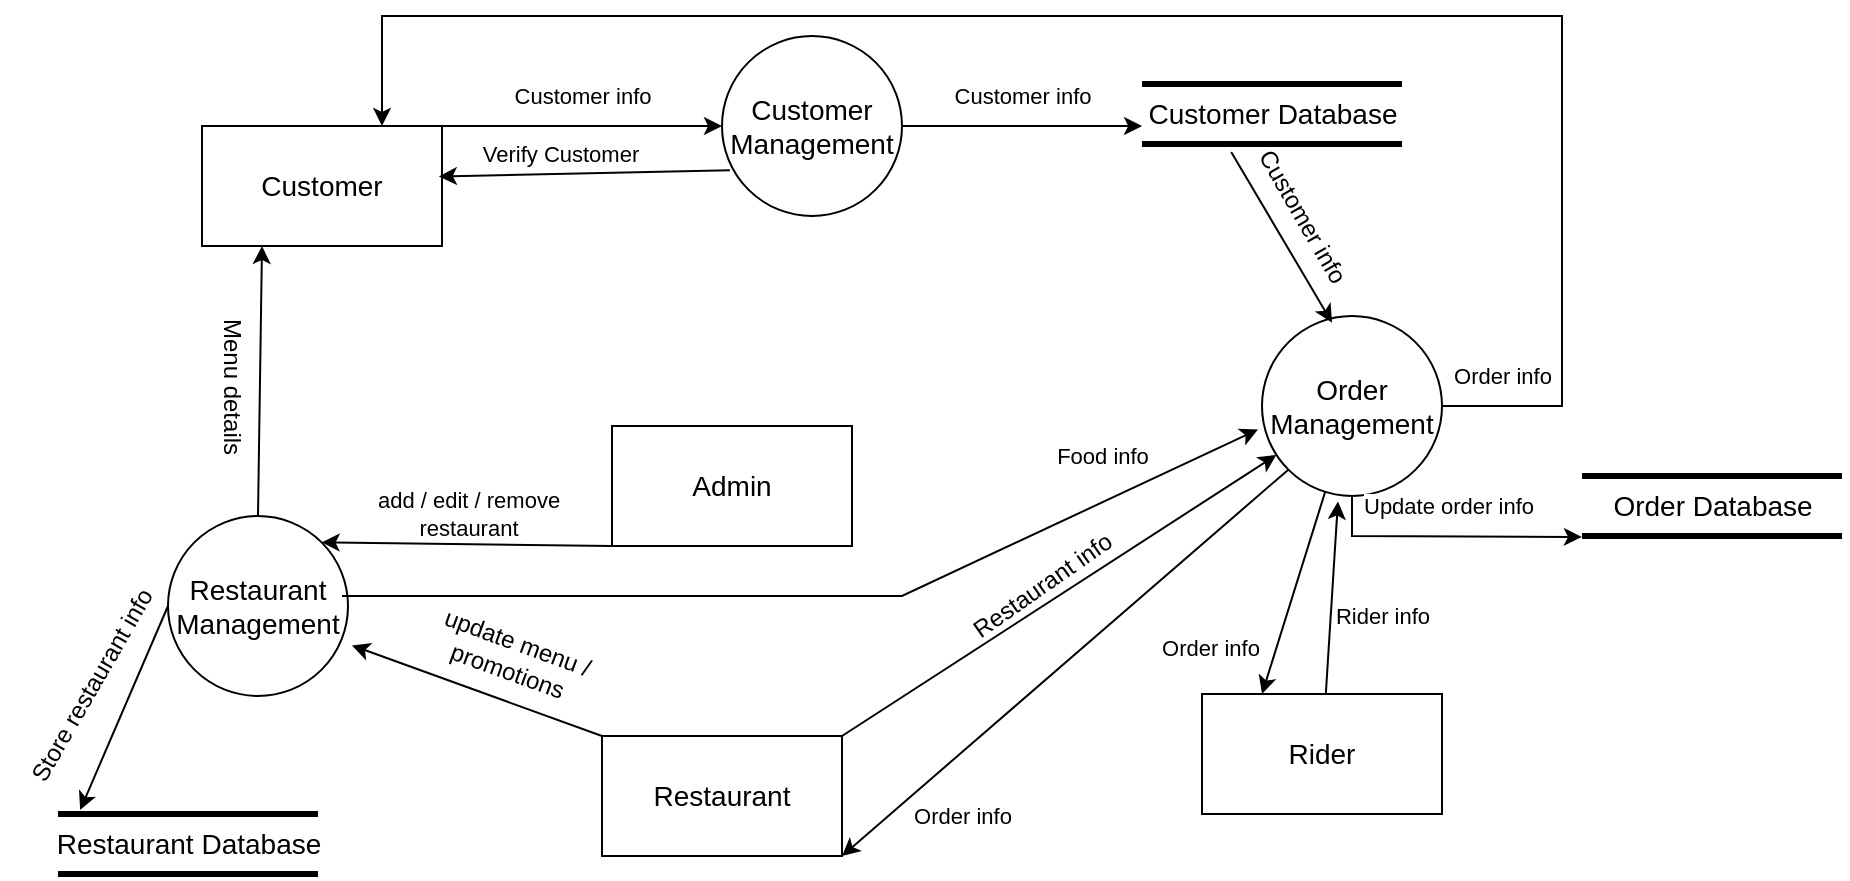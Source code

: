 <mxfile version="22.0.6" type="device">
  <diagram name="Page-1" id="Hv2gwuyREnh0acB_nE_q">
    <mxGraphModel dx="1036" dy="520" grid="1" gridSize="10" guides="1" tooltips="1" connect="1" arrows="1" fold="1" page="1" pageScale="1" pageWidth="850" pageHeight="1100" math="0" shadow="0">
      <root>
        <mxCell id="0" />
        <mxCell id="1" parent="0" />
        <mxCell id="lsn7WRXJTVAxYlywAgrg-1" value="&lt;font style=&quot;font-size: 14px;&quot;&gt;Restaurant Management&lt;/font&gt;" style="ellipse;whiteSpace=wrap;html=1;aspect=fixed;" vertex="1" parent="1">
          <mxGeometry x="83" y="370" width="90" height="90" as="geometry" />
        </mxCell>
        <mxCell id="lsn7WRXJTVAxYlywAgrg-42" value="&lt;font style=&quot;font-size: 14px;&quot;&gt;Order Management&lt;/font&gt;" style="ellipse;whiteSpace=wrap;html=1;aspect=fixed;" vertex="1" parent="1">
          <mxGeometry x="630" y="270" width="90" height="90" as="geometry" />
        </mxCell>
        <mxCell id="lsn7WRXJTVAxYlywAgrg-43" value="&lt;font style=&quot;font-size: 14px;&quot;&gt;Customer&lt;/font&gt;" style="rounded=0;whiteSpace=wrap;html=1;" vertex="1" parent="1">
          <mxGeometry x="100" y="175" width="120" height="60" as="geometry" />
        </mxCell>
        <mxCell id="lsn7WRXJTVAxYlywAgrg-44" value="&lt;font style=&quot;font-size: 14px;&quot;&gt;Admin&lt;/font&gt;" style="rounded=0;whiteSpace=wrap;html=1;" vertex="1" parent="1">
          <mxGeometry x="305" y="325" width="120" height="60" as="geometry" />
        </mxCell>
        <mxCell id="lsn7WRXJTVAxYlywAgrg-45" value="&lt;font style=&quot;font-size: 14px;&quot;&gt;Rider&lt;/font&gt;" style="rounded=0;whiteSpace=wrap;html=1;" vertex="1" parent="1">
          <mxGeometry x="600" y="459" width="120" height="60" as="geometry" />
        </mxCell>
        <mxCell id="lsn7WRXJTVAxYlywAgrg-46" value="&lt;font style=&quot;font-size: 14px;&quot;&gt;Restaurant&lt;/font&gt;" style="rounded=0;whiteSpace=wrap;html=1;" vertex="1" parent="1">
          <mxGeometry x="300" y="480" width="120" height="60" as="geometry" />
        </mxCell>
        <mxCell id="lsn7WRXJTVAxYlywAgrg-47" value="" style="endArrow=none;html=1;rounded=0;fontSize=38;fontStyle=1;strokeWidth=3;" edge="1" parent="1">
          <mxGeometry width="50" height="50" relative="1" as="geometry">
            <mxPoint x="570" y="154" as="sourcePoint" />
            <mxPoint x="700" y="154" as="targetPoint" />
          </mxGeometry>
        </mxCell>
        <mxCell id="lsn7WRXJTVAxYlywAgrg-48" value="" style="endArrow=none;html=1;rounded=0;fontSize=38;fontStyle=1;strokeWidth=3;" edge="1" parent="1">
          <mxGeometry width="50" height="50" relative="1" as="geometry">
            <mxPoint x="570" y="184" as="sourcePoint" />
            <mxPoint x="700" y="184" as="targetPoint" />
          </mxGeometry>
        </mxCell>
        <mxCell id="lsn7WRXJTVAxYlywAgrg-49" value="&lt;font style=&quot;font-size: 14px;&quot;&gt;Customer Database&lt;/font&gt;" style="text;html=1;align=center;verticalAlign=middle;resizable=0;points=[];autosize=1;strokeColor=none;fillColor=none;" vertex="1" parent="1">
          <mxGeometry x="560" y="154" width="150" height="30" as="geometry" />
        </mxCell>
        <mxCell id="lsn7WRXJTVAxYlywAgrg-53" value="" style="endArrow=none;html=1;rounded=0;fontSize=38;fontStyle=1;strokeWidth=3;" edge="1" parent="1">
          <mxGeometry width="50" height="50" relative="1" as="geometry">
            <mxPoint x="28" y="519" as="sourcePoint" />
            <mxPoint x="158" y="519" as="targetPoint" />
          </mxGeometry>
        </mxCell>
        <mxCell id="lsn7WRXJTVAxYlywAgrg-54" value="" style="endArrow=none;html=1;rounded=0;fontSize=38;fontStyle=1;strokeWidth=3;" edge="1" parent="1">
          <mxGeometry width="50" height="50" relative="1" as="geometry">
            <mxPoint x="28" y="549" as="sourcePoint" />
            <mxPoint x="158" y="549" as="targetPoint" />
          </mxGeometry>
        </mxCell>
        <mxCell id="lsn7WRXJTVAxYlywAgrg-55" value="&lt;font style=&quot;font-size: 14px;&quot;&gt;Restaurant Database&lt;/font&gt;" style="text;html=1;align=center;verticalAlign=middle;resizable=0;points=[];autosize=1;strokeColor=none;fillColor=none;" vertex="1" parent="1">
          <mxGeometry x="13" y="519" width="160" height="30" as="geometry" />
        </mxCell>
        <mxCell id="lsn7WRXJTVAxYlywAgrg-56" value="" style="endArrow=none;html=1;rounded=0;fontSize=38;fontStyle=1;strokeWidth=3;" edge="1" parent="1">
          <mxGeometry width="50" height="50" relative="1" as="geometry">
            <mxPoint x="790" y="350.0" as="sourcePoint" />
            <mxPoint x="920" y="350.0" as="targetPoint" />
          </mxGeometry>
        </mxCell>
        <mxCell id="lsn7WRXJTVAxYlywAgrg-57" value="" style="endArrow=none;html=1;rounded=0;fontSize=38;fontStyle=1;strokeWidth=3;" edge="1" parent="1">
          <mxGeometry width="50" height="50" relative="1" as="geometry">
            <mxPoint x="790" y="380.0" as="sourcePoint" />
            <mxPoint x="920" y="380.0" as="targetPoint" />
          </mxGeometry>
        </mxCell>
        <mxCell id="lsn7WRXJTVAxYlywAgrg-58" value="&lt;font style=&quot;font-size: 14px;&quot;&gt;Order Database&lt;/font&gt;" style="text;html=1;align=center;verticalAlign=middle;resizable=0;points=[];autosize=1;strokeColor=none;fillColor=none;" vertex="1" parent="1">
          <mxGeometry x="795" y="350.0" width="120" height="30" as="geometry" />
        </mxCell>
        <mxCell id="lsn7WRXJTVAxYlywAgrg-59" value="Customer info" style="endArrow=classic;html=1;rounded=0;entryX=0;entryY=0.5;entryDx=0;entryDy=0;exitX=1;exitY=0;exitDx=0;exitDy=0;" edge="1" parent="1" source="lsn7WRXJTVAxYlywAgrg-43" target="lsn7WRXJTVAxYlywAgrg-60">
          <mxGeometry y="15" width="50" height="50" relative="1" as="geometry">
            <mxPoint x="325.0" y="300" as="sourcePoint" />
            <mxPoint x="462.0" y="380" as="targetPoint" />
            <mxPoint as="offset" />
          </mxGeometry>
        </mxCell>
        <mxCell id="lsn7WRXJTVAxYlywAgrg-60" value="&lt;font style=&quot;font-size: 14px;&quot;&gt;Customer Management&lt;/font&gt;" style="ellipse;whiteSpace=wrap;html=1;aspect=fixed;" vertex="1" parent="1">
          <mxGeometry x="360" y="130" width="90" height="90" as="geometry" />
        </mxCell>
        <mxCell id="lsn7WRXJTVAxYlywAgrg-62" value="Customer info" style="endArrow=classic;html=1;rounded=0;entryX=0.067;entryY=0.7;entryDx=0;entryDy=0;exitX=1;exitY=0.5;exitDx=0;exitDy=0;entryPerimeter=0;" edge="1" parent="1" source="lsn7WRXJTVAxYlywAgrg-60" target="lsn7WRXJTVAxYlywAgrg-49">
          <mxGeometry x="-0.0" y="15" width="50" height="50" relative="1" as="geometry">
            <mxPoint x="325" y="159" as="sourcePoint" />
            <mxPoint x="410" y="129" as="targetPoint" />
            <mxPoint as="offset" />
          </mxGeometry>
        </mxCell>
        <mxCell id="lsn7WRXJTVAxYlywAgrg-68" value="Verify Customer" style="endArrow=classic;html=1;rounded=0;entryX=0.987;entryY=0.42;entryDx=0;entryDy=0;exitX=0.044;exitY=0.746;exitDx=0;exitDy=0;exitPerimeter=0;entryPerimeter=0;" edge="1" parent="1" source="lsn7WRXJTVAxYlywAgrg-60" target="lsn7WRXJTVAxYlywAgrg-43">
          <mxGeometry x="0.158" y="-10" width="50" height="50" relative="1" as="geometry">
            <mxPoint x="370" y="218" as="sourcePoint" />
            <mxPoint x="235" y="278" as="targetPoint" />
            <mxPoint as="offset" />
          </mxGeometry>
        </mxCell>
        <mxCell id="lsn7WRXJTVAxYlywAgrg-70" value="add / edit / remove&lt;br&gt;restaurant" style="endArrow=classic;html=1;rounded=0;entryX=1;entryY=0;entryDx=0;entryDy=0;exitX=0;exitY=1;exitDx=0;exitDy=0;" edge="1" parent="1" source="lsn7WRXJTVAxYlywAgrg-44" target="lsn7WRXJTVAxYlywAgrg-1">
          <mxGeometry y="-15" width="50" height="50" relative="1" as="geometry">
            <mxPoint x="245" y="297" as="sourcePoint" />
            <mxPoint x="380" y="237" as="targetPoint" />
            <mxPoint as="offset" />
          </mxGeometry>
        </mxCell>
        <mxCell id="lsn7WRXJTVAxYlywAgrg-73" value="" style="endArrow=classic;html=1;rounded=0;entryX=1.022;entryY=0.719;entryDx=0;entryDy=0;exitX=0;exitY=0;exitDx=0;exitDy=0;entryPerimeter=0;" edge="1" parent="1" source="lsn7WRXJTVAxYlywAgrg-46" target="lsn7WRXJTVAxYlywAgrg-1">
          <mxGeometry y="-15" width="50" height="50" relative="1" as="geometry">
            <mxPoint x="315" y="395" as="sourcePoint" />
            <mxPoint x="187" y="393" as="targetPoint" />
            <mxPoint as="offset" />
          </mxGeometry>
        </mxCell>
        <mxCell id="lsn7WRXJTVAxYlywAgrg-74" value="update menu /&lt;br&gt;promotions" style="text;html=1;align=center;verticalAlign=middle;resizable=0;points=[];autosize=1;strokeColor=none;fillColor=none;rotation=20;" vertex="1" parent="1">
          <mxGeometry x="205" y="420" width="100" height="40" as="geometry" />
        </mxCell>
        <mxCell id="lsn7WRXJTVAxYlywAgrg-75" value="" style="endArrow=classic;html=1;rounded=0;entryX=0.25;entryY=1;entryDx=0;entryDy=0;exitX=0.5;exitY=0;exitDx=0;exitDy=0;" edge="1" parent="1" source="lsn7WRXJTVAxYlywAgrg-1" target="lsn7WRXJTVAxYlywAgrg-43">
          <mxGeometry y="-15" width="50" height="50" relative="1" as="geometry">
            <mxPoint x="315" y="395" as="sourcePoint" />
            <mxPoint x="187" y="393" as="targetPoint" />
            <mxPoint as="offset" />
          </mxGeometry>
        </mxCell>
        <mxCell id="lsn7WRXJTVAxYlywAgrg-76" value="Menu details" style="text;html=1;align=center;verticalAlign=middle;resizable=0;points=[];autosize=1;strokeColor=none;fillColor=none;rotation=90;" vertex="1" parent="1">
          <mxGeometry x="70" y="290" width="90" height="30" as="geometry" />
        </mxCell>
        <mxCell id="lsn7WRXJTVAxYlywAgrg-77" value="" style="endArrow=classic;html=1;rounded=0;entryX=0.163;entryY=-0.067;entryDx=0;entryDy=0;exitX=0;exitY=0.5;exitDx=0;exitDy=0;entryPerimeter=0;" edge="1" parent="1" source="lsn7WRXJTVAxYlywAgrg-1" target="lsn7WRXJTVAxYlywAgrg-55">
          <mxGeometry y="-15" width="50" height="50" relative="1" as="geometry">
            <mxPoint x="315" y="395" as="sourcePoint" />
            <mxPoint x="170" y="393" as="targetPoint" />
            <mxPoint as="offset" />
          </mxGeometry>
        </mxCell>
        <mxCell id="lsn7WRXJTVAxYlywAgrg-78" value="Store restaurant info" style="text;html=1;align=center;verticalAlign=middle;resizable=0;points=[];autosize=1;strokeColor=none;fillColor=none;rotation=-60;" vertex="1" parent="1">
          <mxGeometry x="-20" y="440" width="130" height="30" as="geometry" />
        </mxCell>
        <mxCell id="lsn7WRXJTVAxYlywAgrg-81" value="" style="endArrow=classic;html=1;rounded=0;entryX=0.389;entryY=0.037;entryDx=0;entryDy=0;exitX=0.364;exitY=1.133;exitDx=0;exitDy=0;entryPerimeter=0;exitPerimeter=0;" edge="1" parent="1" source="lsn7WRXJTVAxYlywAgrg-49" target="lsn7WRXJTVAxYlywAgrg-42">
          <mxGeometry x="-0.002" y="15" width="50" height="50" relative="1" as="geometry">
            <mxPoint x="460" y="185" as="sourcePoint" />
            <mxPoint x="580" y="185" as="targetPoint" />
            <mxPoint as="offset" />
          </mxGeometry>
        </mxCell>
        <mxCell id="lsn7WRXJTVAxYlywAgrg-82" value="Customer info" style="text;html=1;align=center;verticalAlign=middle;resizable=0;points=[];autosize=1;strokeColor=none;fillColor=none;rotation=60;" vertex="1" parent="1">
          <mxGeometry x="600" y="205" width="100" height="30" as="geometry" />
        </mxCell>
        <mxCell id="lsn7WRXJTVAxYlywAgrg-83" value="Food info" style="endArrow=classic;html=1;rounded=0;entryX=-0.022;entryY=0.63;entryDx=0;entryDy=0;exitX=0.967;exitY=0.444;exitDx=0;exitDy=0;entryPerimeter=0;exitPerimeter=0;" edge="1" parent="1" source="lsn7WRXJTVAxYlywAgrg-1" target="lsn7WRXJTVAxYlywAgrg-42">
          <mxGeometry x="0.68" y="21" width="50" height="50" relative="1" as="geometry">
            <mxPoint x="460" y="185" as="sourcePoint" />
            <mxPoint x="580" y="185" as="targetPoint" />
            <mxPoint as="offset" />
            <Array as="points">
              <mxPoint x="450" y="410" />
            </Array>
          </mxGeometry>
        </mxCell>
        <mxCell id="lsn7WRXJTVAxYlywAgrg-85" value="" style="endArrow=classic;html=1;rounded=0;exitX=1;exitY=0;exitDx=0;exitDy=0;" edge="1" parent="1" source="lsn7WRXJTVAxYlywAgrg-46" target="lsn7WRXJTVAxYlywAgrg-42">
          <mxGeometry x="0.718" y="-25" width="50" height="50" relative="1" as="geometry">
            <mxPoint x="230" y="185" as="sourcePoint" />
            <mxPoint x="370" y="185" as="targetPoint" />
            <mxPoint as="offset" />
          </mxGeometry>
        </mxCell>
        <mxCell id="lsn7WRXJTVAxYlywAgrg-86" value="Order info" style="endArrow=classic;html=1;rounded=0;entryX=0.75;entryY=0;entryDx=0;entryDy=0;exitX=1;exitY=0.5;exitDx=0;exitDy=0;" edge="1" parent="1" source="lsn7WRXJTVAxYlywAgrg-42" target="lsn7WRXJTVAxYlywAgrg-43">
          <mxGeometry x="-0.933" y="15" width="50" height="50" relative="1" as="geometry">
            <mxPoint x="230" y="185" as="sourcePoint" />
            <mxPoint x="370" y="185" as="targetPoint" />
            <mxPoint as="offset" />
            <Array as="points">
              <mxPoint x="780" y="315" />
              <mxPoint x="780" y="220" />
              <mxPoint x="780" y="120" />
              <mxPoint x="190" y="120" />
            </Array>
          </mxGeometry>
        </mxCell>
        <mxCell id="lsn7WRXJTVAxYlywAgrg-87" value="Update order info" style="endArrow=classic;html=1;rounded=0;entryX=-0.042;entryY=1.016;entryDx=0;entryDy=0;exitX=0.5;exitY=1;exitDx=0;exitDy=0;entryPerimeter=0;" edge="1" parent="1" source="lsn7WRXJTVAxYlywAgrg-42" target="lsn7WRXJTVAxYlywAgrg-58">
          <mxGeometry x="-0.0" y="15" width="50" height="50" relative="1" as="geometry">
            <mxPoint x="460" y="185" as="sourcePoint" />
            <mxPoint x="580" y="185" as="targetPoint" />
            <mxPoint as="offset" />
            <Array as="points">
              <mxPoint x="675" y="380" />
            </Array>
          </mxGeometry>
        </mxCell>
        <mxCell id="lsn7WRXJTVAxYlywAgrg-88" value="Rider info" style="endArrow=classic;html=1;rounded=0;entryX=0.422;entryY=1.03;entryDx=0;entryDy=0;entryPerimeter=0;" edge="1" parent="1" source="lsn7WRXJTVAxYlywAgrg-45" target="lsn7WRXJTVAxYlywAgrg-42">
          <mxGeometry x="-0.157" y="-26" width="50" height="50" relative="1" as="geometry">
            <mxPoint x="430" y="490" as="sourcePoint" />
            <mxPoint x="647" y="349" as="targetPoint" />
            <mxPoint as="offset" />
          </mxGeometry>
        </mxCell>
        <mxCell id="lsn7WRXJTVAxYlywAgrg-89" value="Restaurant info" style="text;html=1;align=center;verticalAlign=middle;resizable=0;points=[];autosize=1;strokeColor=none;fillColor=none;rotation=-35;" vertex="1" parent="1">
          <mxGeometry x="470" y="390" width="100" height="30" as="geometry" />
        </mxCell>
        <mxCell id="lsn7WRXJTVAxYlywAgrg-90" value="Order info" style="endArrow=classic;html=1;rounded=0;entryX=0.25;entryY=0;entryDx=0;entryDy=0;" edge="1" parent="1" source="lsn7WRXJTVAxYlywAgrg-42" target="lsn7WRXJTVAxYlywAgrg-45">
          <mxGeometry x="0.728" y="-32" width="50" height="50" relative="1" as="geometry">
            <mxPoint x="230" y="185" as="sourcePoint" />
            <mxPoint x="370" y="185" as="targetPoint" />
            <mxPoint as="offset" />
          </mxGeometry>
        </mxCell>
        <mxCell id="lsn7WRXJTVAxYlywAgrg-91" value="Order info" style="endArrow=classic;html=1;rounded=0;entryX=1;entryY=1;entryDx=0;entryDy=0;exitX=0;exitY=1;exitDx=0;exitDy=0;" edge="1" parent="1" source="lsn7WRXJTVAxYlywAgrg-42" target="lsn7WRXJTVAxYlywAgrg-46">
          <mxGeometry x="0.604" y="24" width="50" height="50" relative="1" as="geometry">
            <mxPoint x="653" y="357" as="sourcePoint" />
            <mxPoint x="640" y="469" as="targetPoint" />
            <mxPoint as="offset" />
          </mxGeometry>
        </mxCell>
      </root>
    </mxGraphModel>
  </diagram>
</mxfile>
